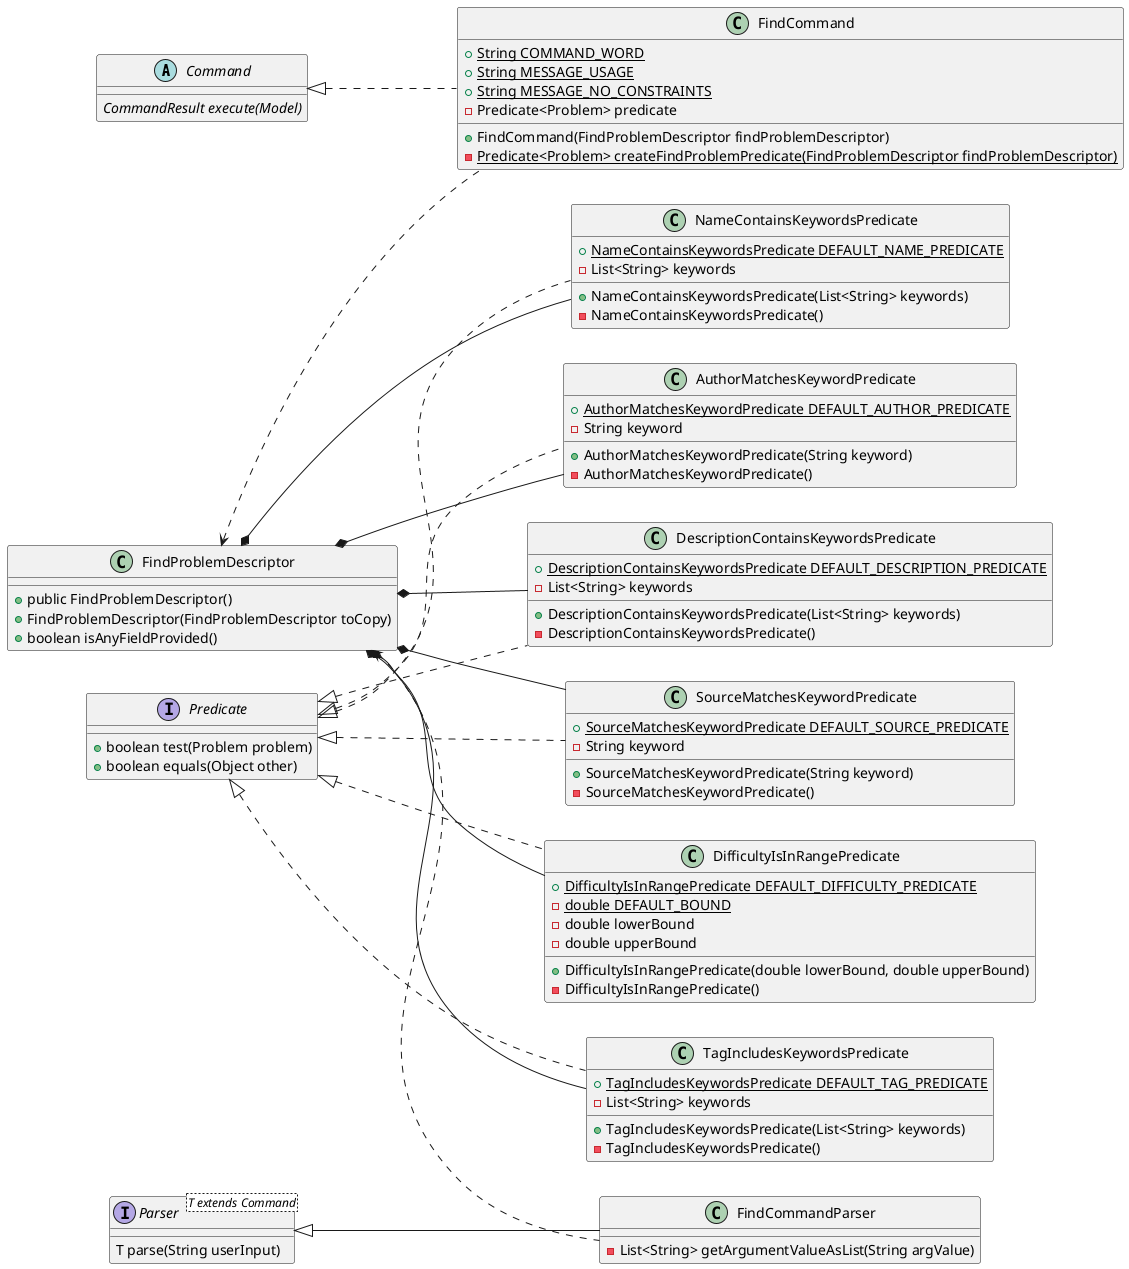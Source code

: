 @startuml

left to right direction

abstract class Command {
  {abstract} CommandResult execute(Model)
}
interface Predicate {
	+ boolean test(Problem problem)
	+ boolean equals(Object other)
}
interface Parser<T extends Command> {
	T parse(String userInput)
}
class FindCommand {
	+ {static} String COMMAND_WORD
	+ {static} String MESSAGE_USAGE
	+ {static} String MESSAGE_NO_CONSTRAINTS
	- Predicate<Problem> predicate
	+ FindCommand(FindProblemDescriptor findProblemDescriptor)
	- {static} Predicate<Problem> createFindProblemPredicate(FindProblemDescriptor findProblemDescriptor)
}
class FindProblemDescriptor {
	+ public FindProblemDescriptor()
	+ FindProblemDescriptor(FindProblemDescriptor toCopy)
	+ boolean isAnyFieldProvided()
}
class NameContainsKeywordsPredicate {
	+ {static} NameContainsKeywordsPredicate DEFAULT_NAME_PREDICATE
	- List<String> keywords
	+ NameContainsKeywordsPredicate(List<String> keywords)
	- NameContainsKeywordsPredicate()
}
class AuthorMatchesKeywordPredicate {
	+ {static} AuthorMatchesKeywordPredicate DEFAULT_AUTHOR_PREDICATE
	- String keyword
	+ AuthorMatchesKeywordPredicate(String keyword)
	- AuthorMatchesKeywordPredicate()
}
class DescriptionContainsKeywordsPredicate {
	+ {static} DescriptionContainsKeywordsPredicate DEFAULT_DESCRIPTION_PREDICATE
	- List<String> keywords
	+ DescriptionContainsKeywordsPredicate(List<String> keywords)
	- DescriptionContainsKeywordsPredicate()
}
class SourceMatchesKeywordPredicate {
	+ {static} SourceMatchesKeywordPredicate DEFAULT_SOURCE_PREDICATE
	- String keyword
	+ SourceMatchesKeywordPredicate(String keyword)
	- SourceMatchesKeywordPredicate()
}
class DifficultyIsInRangePredicate {
	+ {static} DifficultyIsInRangePredicate DEFAULT_DIFFICULTY_PREDICATE
	- {static} double DEFAULT_BOUND
	- double lowerBound
	- double upperBound
	+ DifficultyIsInRangePredicate(double lowerBound, double upperBound)
	- DifficultyIsInRangePredicate()
}
class TagIncludesKeywordsPredicate {
	+ {static} TagIncludesKeywordsPredicate DEFAULT_TAG_PREDICATE
	- List<String> keywords
	+ TagIncludesKeywordsPredicate(List<String> keywords)
	- TagIncludesKeywordsPredicate()
}
class FindCommandParser {
	- List<String> getArgumentValueAsList(String argValue)
}

Command <|.. FindCommand
FindProblemDescriptor *-- NameContainsKeywordsPredicate
FindProblemDescriptor *-- AuthorMatchesKeywordPredicate
FindProblemDescriptor *-- DescriptionContainsKeywordsPredicate
FindProblemDescriptor *-- SourceMatchesKeywordPredicate
FindProblemDescriptor *-- DifficultyIsInRangePredicate
FindProblemDescriptor *-- TagIncludesKeywordsPredicate
Predicate <|.. NameContainsKeywordsPredicate
Predicate <|.. AuthorMatchesKeywordPredicate
Predicate <|.. DescriptionContainsKeywordsPredicate
Predicate <|.. SourceMatchesKeywordPredicate
Predicate <|.. DifficultyIsInRangePredicate
Predicate <|.. TagIncludesKeywordsPredicate
Parser <|-- FindCommandParser
FindProblemDescriptor <.. FindCommand
FindProblemDescriptor <.. FindCommandParser

@enduml
